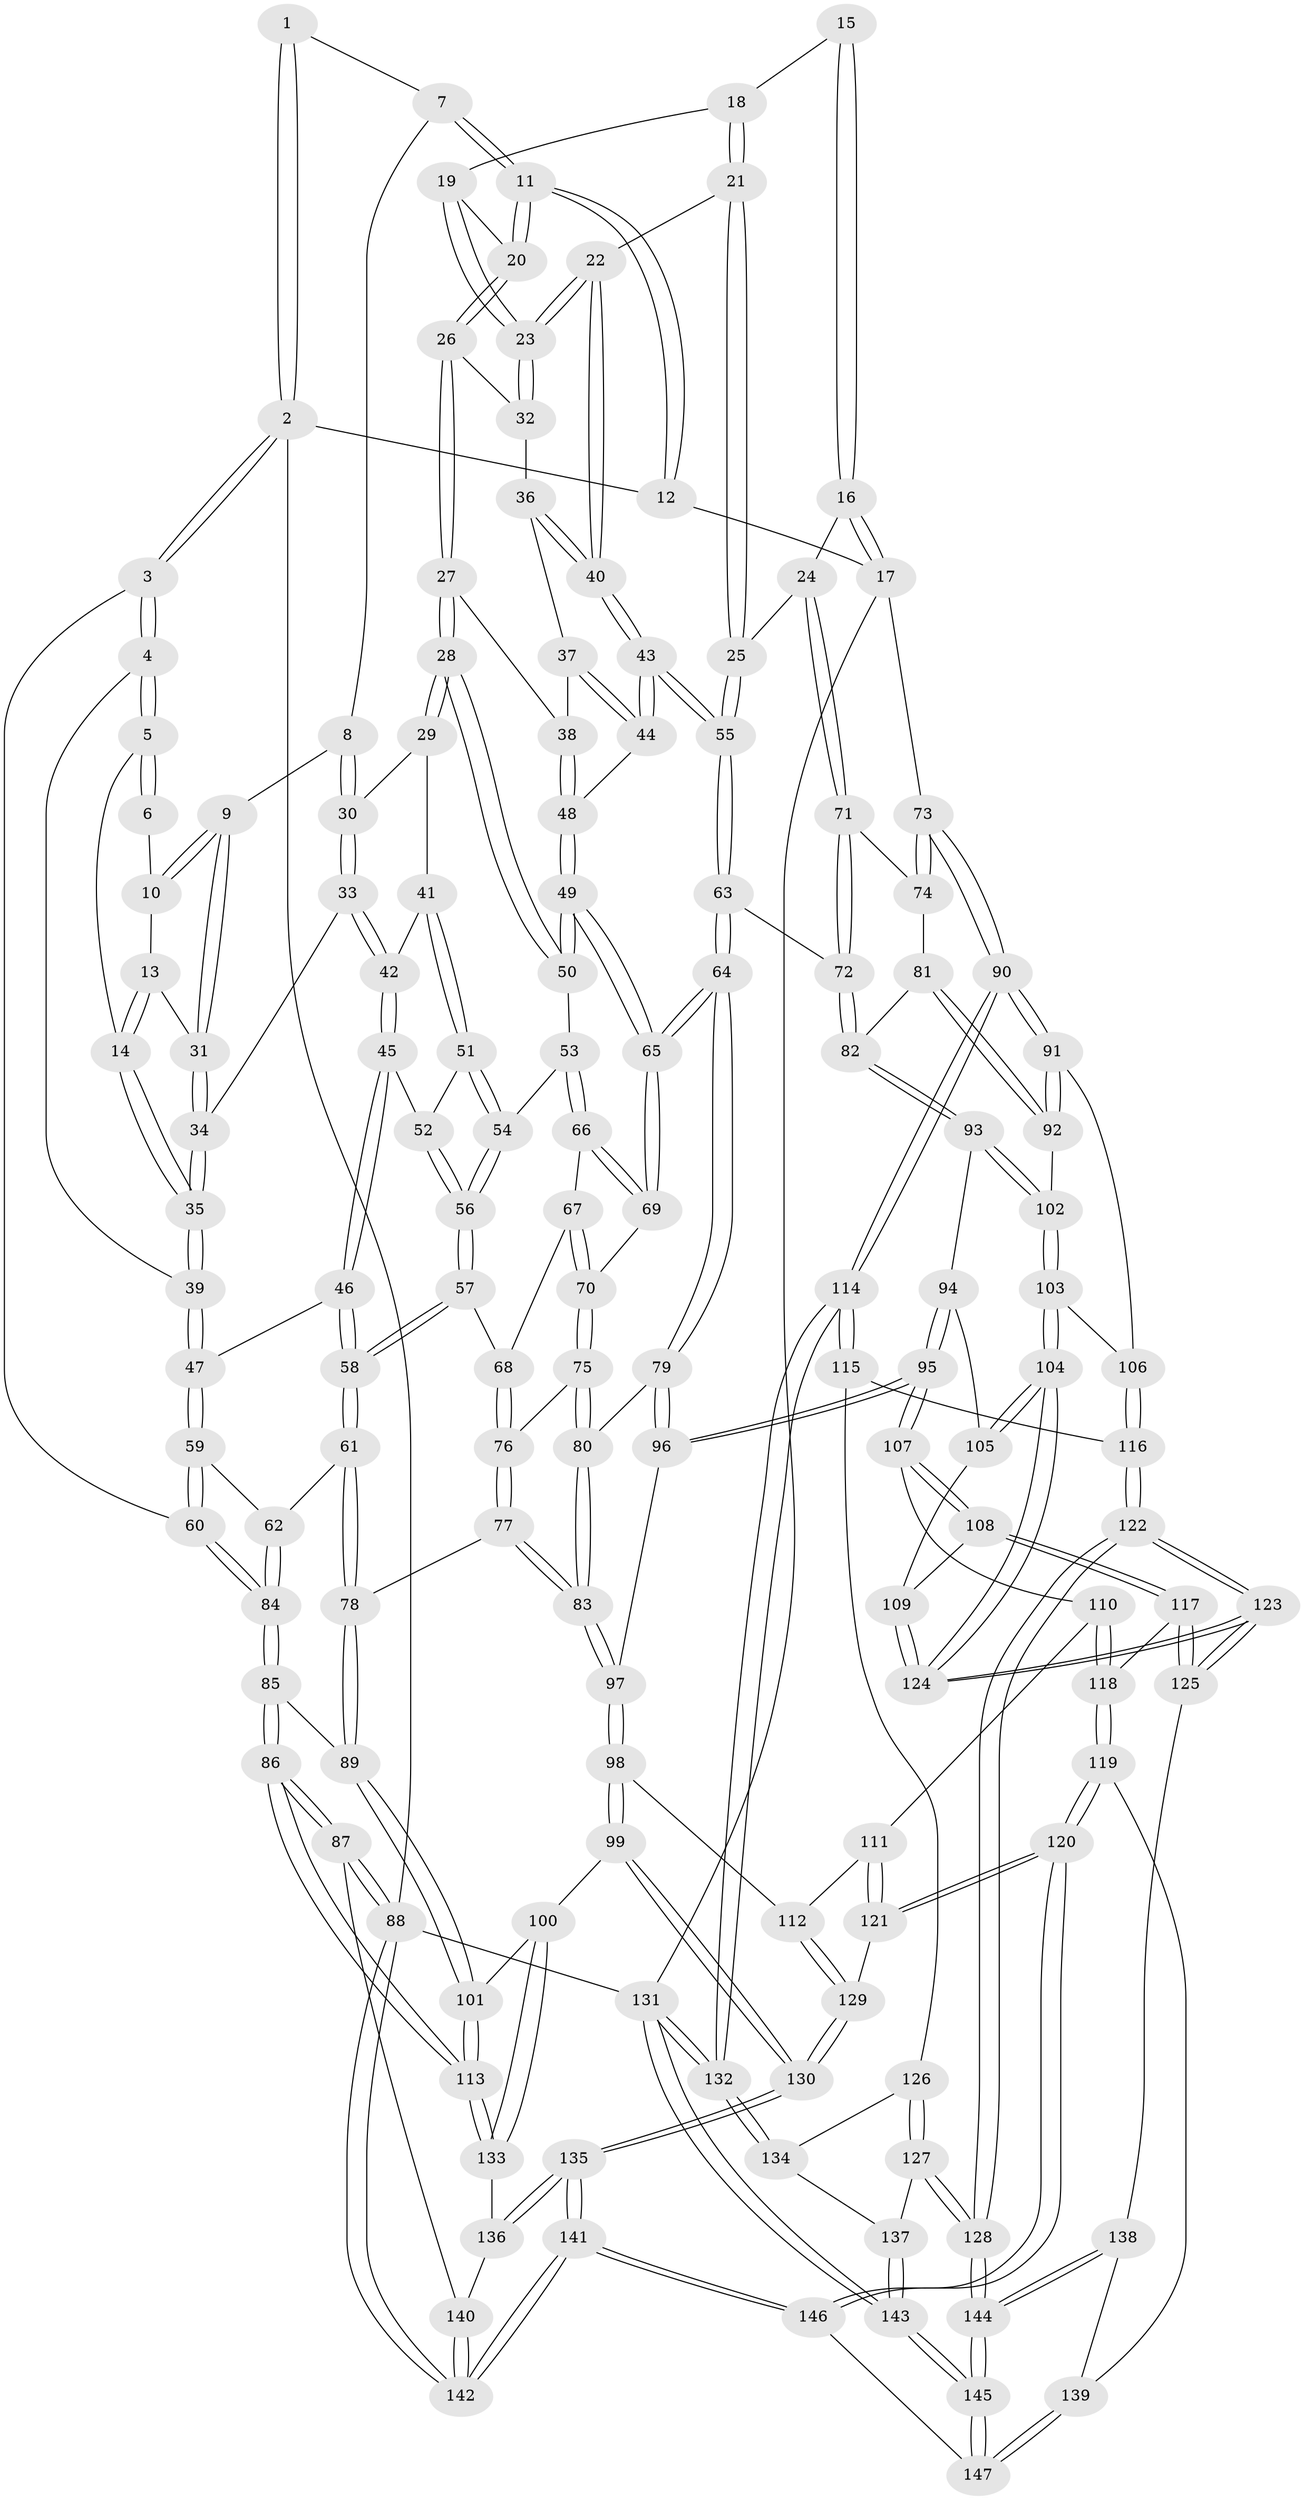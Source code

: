 // coarse degree distribution, {4: 0.2815533980582524, 3: 0.6990291262135923, 2: 0.019417475728155338}
// Generated by graph-tools (version 1.1) at 2025/38/03/04/25 23:38:29]
// undirected, 147 vertices, 364 edges
graph export_dot {
  node [color=gray90,style=filled];
  1 [pos="+0.19086296334447134+0"];
  2 [pos="+0+0"];
  3 [pos="+0+0.06473391197053759"];
  4 [pos="+0+0.10909542774563487"];
  5 [pos="+0.03340546958117505+0.1017189988538228"];
  6 [pos="+0.0765024677059776+0.07378672962362882"];
  7 [pos="+0.37924960921930295+0"];
  8 [pos="+0.3151916873247844+0"];
  9 [pos="+0.207608947904849+0.10533882876255932"];
  10 [pos="+0.1533388148268347+0.10068891557273221"];
  11 [pos="+0.5206646392887653+0"];
  12 [pos="+0.8010738131912303+0"];
  13 [pos="+0.1200193684952082+0.1573196902367288"];
  14 [pos="+0.09632063308933365+0.18773870259900444"];
  15 [pos="+0.8688205028814696+0.06232029263659722"];
  16 [pos="+1+0.22086236232475806"];
  17 [pos="+1+0.20958437994158277"];
  18 [pos="+0.8280651576993945+0.09426410676487562"];
  19 [pos="+0.763118945024521+0.09326630575580183"];
  20 [pos="+0.5385468105727235+0"];
  21 [pos="+0.7987827198423095+0.22583855585142848"];
  22 [pos="+0.7161912301144062+0.21633980183710794"];
  23 [pos="+0.7097596542258019+0.20435404754325495"];
  24 [pos="+0.9110397323592989+0.3076671708052316"];
  25 [pos="+0.9103665250651659+0.3075466876931798"];
  26 [pos="+0.5493027412735203+0.020256025193782015"];
  27 [pos="+0.47166276664581896+0.1979655226191025"];
  28 [pos="+0.4077105223699982+0.2278345304631664"];
  29 [pos="+0.36169661344597825+0.2070179313007726"];
  30 [pos="+0.332617686380834+0.150640217125766"];
  31 [pos="+0.2037050854125842+0.144092068437372"];
  32 [pos="+0.5937842418037788+0.09271620253658644"];
  33 [pos="+0.22938515041818147+0.21697609368763454"];
  34 [pos="+0.20146723147237328+0.18009926663952766"];
  35 [pos="+0.10613696883450993+0.21501198292911972"];
  36 [pos="+0.5878562112768965+0.22395377465730856"];
  37 [pos="+0.5709142839741713+0.24640113987685705"];
  38 [pos="+0.5004617017159875+0.2378860553702845"];
  39 [pos="+0.08621367473428321+0.2687114196160984"];
  40 [pos="+0.6804061538353521+0.2723270622701158"];
  41 [pos="+0.3022520740185507+0.25194312661669443"];
  42 [pos="+0.2306711044902837+0.22183971455787066"];
  43 [pos="+0.6662122831431746+0.3137282278550378"];
  44 [pos="+0.5818096852414777+0.27935729884045934"];
  45 [pos="+0.207706298224917+0.2761349232076334"];
  46 [pos="+0.11512370351439241+0.2964555346041991"];
  47 [pos="+0.08628332324889498+0.2845850146365344"];
  48 [pos="+0.5134468843056833+0.32842637008999964"];
  49 [pos="+0.49881931226991+0.38551556956181227"];
  50 [pos="+0.4002460012828602+0.3249410185238609"];
  51 [pos="+0.3033319544749566+0.2825084247176234"];
  52 [pos="+0.22581882295545103+0.30285870248178437"];
  53 [pos="+0.3587521890835248+0.34064949671040373"];
  54 [pos="+0.3211891158749501+0.32265889643219453"];
  55 [pos="+0.6714247007135536+0.41874835414710865"];
  56 [pos="+0.2392970605292296+0.3589126233487795"];
  57 [pos="+0.2156955412248574+0.41762918806325283"];
  58 [pos="+0.19717790198017413+0.42414434281397334"];
  59 [pos="+0.07497496712519837+0.2935852507144478"];
  60 [pos="+0+0.2874098211335571"];
  61 [pos="+0.12638705279230417+0.5002997001631775"];
  62 [pos="+0.029163561851726548+0.46366473335759717"];
  63 [pos="+0.6281495955417886+0.504825206435782"];
  64 [pos="+0.5975527569055109+0.5153795794561686"];
  65 [pos="+0.5174076510123673+0.4255966941494259"];
  66 [pos="+0.3467991598362931+0.3792340822039354"];
  67 [pos="+0.3185629457480115+0.4153021942353161"];
  68 [pos="+0.21853237558666697+0.4186129078945131"];
  69 [pos="+0.4027401915060737+0.4363059799454424"];
  70 [pos="+0.34937506579273964+0.4709405822039748"];
  71 [pos="+0.901706331938619+0.3998673775606767"];
  72 [pos="+0.7453718060919373+0.5522908650755155"];
  73 [pos="+1+0.6232958038962166"];
  74 [pos="+0.9287378448918786+0.4737929431298962"];
  75 [pos="+0.34548023138624034+0.5000230852702178"];
  76 [pos="+0.3032389323656809+0.5134110893317035"];
  77 [pos="+0.2555662094484835+0.586502661083348"];
  78 [pos="+0.15720242208411805+0.5850436642096788"];
  79 [pos="+0.577698065830746+0.5443117487024112"];
  80 [pos="+0.37164888037606747+0.521050758835217"];
  81 [pos="+0.8500766806857724+0.5896669523789387"];
  82 [pos="+0.7827692905946537+0.5830513988746518"];
  83 [pos="+0.3370190247993987+0.6476799335890289"];
  84 [pos="+0+0.49889377451662176"];
  85 [pos="+0+0.5595262386554761"];
  86 [pos="+0+0.7617333353262846"];
  87 [pos="+0+1"];
  88 [pos="+0+1"];
  89 [pos="+0.1441611839733648+0.6187887024742402"];
  90 [pos="+1+0.642321909324953"];
  91 [pos="+1+0.6661048948311101"];
  92 [pos="+0.9552943714019052+0.6477472594122494"];
  93 [pos="+0.7784894914933271+0.6903549299834582"];
  94 [pos="+0.7473342611057274+0.717456001891522"];
  95 [pos="+0.5555046267670022+0.6889893760353714"];
  96 [pos="+0.5409322273881805+0.6482929925978359"];
  97 [pos="+0.365156670902827+0.6888585344185295"];
  98 [pos="+0.3151694340297889+0.7696889589045339"];
  99 [pos="+0.19430277518651007+0.7964677582929348"];
  100 [pos="+0.15678726929375628+0.7764939347464787"];
  101 [pos="+0.1176125430118679+0.7366641603810713"];
  102 [pos="+0.8174292293991089+0.733298035515496"];
  103 [pos="+0.8395323400200536+0.7890119473116722"];
  104 [pos="+0.7993284735710581+0.867180362407012"];
  105 [pos="+0.7361566720737258+0.749750880363889"];
  106 [pos="+0.9223680298406125+0.7634698112312189"];
  107 [pos="+0.5567956092857301+0.6961943613817198"];
  108 [pos="+0.6332369880200613+0.7946508743463446"];
  109 [pos="+0.6425679113756341+0.7961704195936592"];
  110 [pos="+0.5406160735050622+0.7286204164872009"];
  111 [pos="+0.4715243649702861+0.8071830504857193"];
  112 [pos="+0.3230316226951147+0.7798216215669093"];
  113 [pos="+0+0.7624888768864152"];
  114 [pos="+1+0.8409628379809948"];
  115 [pos="+0.9518691183239896+0.8471312806356125"];
  116 [pos="+0.9395003319177481+0.8358171342262513"];
  117 [pos="+0.6198615156579783+0.8542679500747421"];
  118 [pos="+0.525107949045502+0.890840671606569"];
  119 [pos="+0.5073871277067447+0.9141448674018133"];
  120 [pos="+0.44376935707793996+0.9281013673113342"];
  121 [pos="+0.43665344449078414+0.9159824409491754"];
  122 [pos="+0.7986505099849074+0.8907624002642069"];
  123 [pos="+0.7972107720885129+0.887566905675374"];
  124 [pos="+0.7960186134426962+0.8816084587271378"];
  125 [pos="+0.6348408404702717+0.902578456042364"];
  126 [pos="+0.9407213270044417+0.8885102056853736"];
  127 [pos="+0.8324148989834835+0.9134140190569884"];
  128 [pos="+0.8038926473323839+0.9123946948097522"];
  129 [pos="+0.36994541894809535+0.8640202939837381"];
  130 [pos="+0.22127727031108907+1"];
  131 [pos="+1+1"];
  132 [pos="+1+1"];
  133 [pos="+0.06834101075948074+0.9113333064589265"];
  134 [pos="+0.959363252754407+0.9121353268730181"];
  135 [pos="+0.2201472368005004+1"];
  136 [pos="+0.06844635618777754+0.9125587420516811"];
  137 [pos="+0.9318178798425041+0.9439403651836703"];
  138 [pos="+0.6259870185119895+0.9405970469687102"];
  139 [pos="+0.5876809806943291+0.9618237267848638"];
  140 [pos="+0.0628498914941809+0.9231781513119345"];
  141 [pos="+0.2441983131439911+1"];
  142 [pos="+0+1"];
  143 [pos="+1+1"];
  144 [pos="+0.7820357579335987+1"];
  145 [pos="+0.8188502125767894+1"];
  146 [pos="+0.3614906791690446+1"];
  147 [pos="+0.5492857627486343+1"];
  1 -- 2;
  1 -- 2;
  1 -- 7;
  2 -- 3;
  2 -- 3;
  2 -- 12;
  2 -- 88;
  3 -- 4;
  3 -- 4;
  3 -- 60;
  4 -- 5;
  4 -- 5;
  4 -- 39;
  5 -- 6;
  5 -- 6;
  5 -- 14;
  6 -- 10;
  7 -- 8;
  7 -- 11;
  7 -- 11;
  8 -- 9;
  8 -- 30;
  8 -- 30;
  9 -- 10;
  9 -- 10;
  9 -- 31;
  9 -- 31;
  10 -- 13;
  11 -- 12;
  11 -- 12;
  11 -- 20;
  11 -- 20;
  12 -- 17;
  13 -- 14;
  13 -- 14;
  13 -- 31;
  14 -- 35;
  14 -- 35;
  15 -- 16;
  15 -- 16;
  15 -- 18;
  16 -- 17;
  16 -- 17;
  16 -- 24;
  17 -- 73;
  17 -- 131;
  18 -- 19;
  18 -- 21;
  18 -- 21;
  19 -- 20;
  19 -- 23;
  19 -- 23;
  20 -- 26;
  20 -- 26;
  21 -- 22;
  21 -- 25;
  21 -- 25;
  22 -- 23;
  22 -- 23;
  22 -- 40;
  22 -- 40;
  23 -- 32;
  23 -- 32;
  24 -- 25;
  24 -- 71;
  24 -- 71;
  25 -- 55;
  25 -- 55;
  26 -- 27;
  26 -- 27;
  26 -- 32;
  27 -- 28;
  27 -- 28;
  27 -- 38;
  28 -- 29;
  28 -- 29;
  28 -- 50;
  28 -- 50;
  29 -- 30;
  29 -- 41;
  30 -- 33;
  30 -- 33;
  31 -- 34;
  31 -- 34;
  32 -- 36;
  33 -- 34;
  33 -- 42;
  33 -- 42;
  34 -- 35;
  34 -- 35;
  35 -- 39;
  35 -- 39;
  36 -- 37;
  36 -- 40;
  36 -- 40;
  37 -- 38;
  37 -- 44;
  37 -- 44;
  38 -- 48;
  38 -- 48;
  39 -- 47;
  39 -- 47;
  40 -- 43;
  40 -- 43;
  41 -- 42;
  41 -- 51;
  41 -- 51;
  42 -- 45;
  42 -- 45;
  43 -- 44;
  43 -- 44;
  43 -- 55;
  43 -- 55;
  44 -- 48;
  45 -- 46;
  45 -- 46;
  45 -- 52;
  46 -- 47;
  46 -- 58;
  46 -- 58;
  47 -- 59;
  47 -- 59;
  48 -- 49;
  48 -- 49;
  49 -- 50;
  49 -- 50;
  49 -- 65;
  49 -- 65;
  50 -- 53;
  51 -- 52;
  51 -- 54;
  51 -- 54;
  52 -- 56;
  52 -- 56;
  53 -- 54;
  53 -- 66;
  53 -- 66;
  54 -- 56;
  54 -- 56;
  55 -- 63;
  55 -- 63;
  56 -- 57;
  56 -- 57;
  57 -- 58;
  57 -- 58;
  57 -- 68;
  58 -- 61;
  58 -- 61;
  59 -- 60;
  59 -- 60;
  59 -- 62;
  60 -- 84;
  60 -- 84;
  61 -- 62;
  61 -- 78;
  61 -- 78;
  62 -- 84;
  62 -- 84;
  63 -- 64;
  63 -- 64;
  63 -- 72;
  64 -- 65;
  64 -- 65;
  64 -- 79;
  64 -- 79;
  65 -- 69;
  65 -- 69;
  66 -- 67;
  66 -- 69;
  66 -- 69;
  67 -- 68;
  67 -- 70;
  67 -- 70;
  68 -- 76;
  68 -- 76;
  69 -- 70;
  70 -- 75;
  70 -- 75;
  71 -- 72;
  71 -- 72;
  71 -- 74;
  72 -- 82;
  72 -- 82;
  73 -- 74;
  73 -- 74;
  73 -- 90;
  73 -- 90;
  74 -- 81;
  75 -- 76;
  75 -- 80;
  75 -- 80;
  76 -- 77;
  76 -- 77;
  77 -- 78;
  77 -- 83;
  77 -- 83;
  78 -- 89;
  78 -- 89;
  79 -- 80;
  79 -- 96;
  79 -- 96;
  80 -- 83;
  80 -- 83;
  81 -- 82;
  81 -- 92;
  81 -- 92;
  82 -- 93;
  82 -- 93;
  83 -- 97;
  83 -- 97;
  84 -- 85;
  84 -- 85;
  85 -- 86;
  85 -- 86;
  85 -- 89;
  86 -- 87;
  86 -- 87;
  86 -- 113;
  86 -- 113;
  87 -- 88;
  87 -- 88;
  87 -- 140;
  88 -- 142;
  88 -- 142;
  88 -- 131;
  89 -- 101;
  89 -- 101;
  90 -- 91;
  90 -- 91;
  90 -- 114;
  90 -- 114;
  91 -- 92;
  91 -- 92;
  91 -- 106;
  92 -- 102;
  93 -- 94;
  93 -- 102;
  93 -- 102;
  94 -- 95;
  94 -- 95;
  94 -- 105;
  95 -- 96;
  95 -- 96;
  95 -- 107;
  95 -- 107;
  96 -- 97;
  97 -- 98;
  97 -- 98;
  98 -- 99;
  98 -- 99;
  98 -- 112;
  99 -- 100;
  99 -- 130;
  99 -- 130;
  100 -- 101;
  100 -- 133;
  100 -- 133;
  101 -- 113;
  101 -- 113;
  102 -- 103;
  102 -- 103;
  103 -- 104;
  103 -- 104;
  103 -- 106;
  104 -- 105;
  104 -- 105;
  104 -- 124;
  104 -- 124;
  105 -- 109;
  106 -- 116;
  106 -- 116;
  107 -- 108;
  107 -- 108;
  107 -- 110;
  108 -- 109;
  108 -- 117;
  108 -- 117;
  109 -- 124;
  109 -- 124;
  110 -- 111;
  110 -- 118;
  110 -- 118;
  111 -- 112;
  111 -- 121;
  111 -- 121;
  112 -- 129;
  112 -- 129;
  113 -- 133;
  113 -- 133;
  114 -- 115;
  114 -- 115;
  114 -- 132;
  114 -- 132;
  115 -- 116;
  115 -- 126;
  116 -- 122;
  116 -- 122;
  117 -- 118;
  117 -- 125;
  117 -- 125;
  118 -- 119;
  118 -- 119;
  119 -- 120;
  119 -- 120;
  119 -- 139;
  120 -- 121;
  120 -- 121;
  120 -- 146;
  120 -- 146;
  121 -- 129;
  122 -- 123;
  122 -- 123;
  122 -- 128;
  122 -- 128;
  123 -- 124;
  123 -- 124;
  123 -- 125;
  123 -- 125;
  125 -- 138;
  126 -- 127;
  126 -- 127;
  126 -- 134;
  127 -- 128;
  127 -- 128;
  127 -- 137;
  128 -- 144;
  128 -- 144;
  129 -- 130;
  129 -- 130;
  130 -- 135;
  130 -- 135;
  131 -- 132;
  131 -- 132;
  131 -- 143;
  131 -- 143;
  132 -- 134;
  132 -- 134;
  133 -- 136;
  134 -- 137;
  135 -- 136;
  135 -- 136;
  135 -- 141;
  135 -- 141;
  136 -- 140;
  137 -- 143;
  137 -- 143;
  138 -- 139;
  138 -- 144;
  138 -- 144;
  139 -- 147;
  139 -- 147;
  140 -- 142;
  140 -- 142;
  141 -- 142;
  141 -- 142;
  141 -- 146;
  141 -- 146;
  143 -- 145;
  143 -- 145;
  144 -- 145;
  144 -- 145;
  145 -- 147;
  145 -- 147;
  146 -- 147;
}
